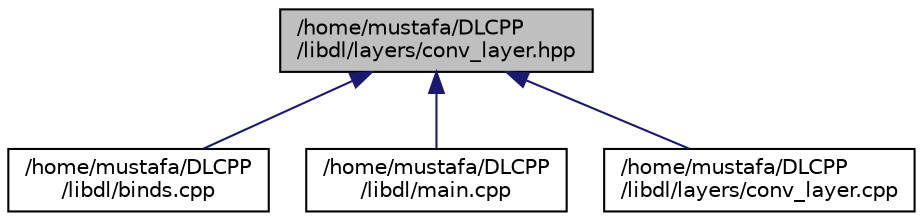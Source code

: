 digraph "/home/mustafa/DLCPP/libdl/layers/conv_layer.hpp"
{
 // LATEX_PDF_SIZE
  edge [fontname="Helvetica",fontsize="10",labelfontname="Helvetica",labelfontsize="10"];
  node [fontname="Helvetica",fontsize="10",shape=record];
  Node8 [label="/home/mustafa/DLCPP\l/libdl/layers/conv_layer.hpp",height=0.2,width=0.4,color="black", fillcolor="grey75", style="filled", fontcolor="black",tooltip=" "];
  Node8 -> Node9 [dir="back",color="midnightblue",fontsize="10",style="solid",fontname="Helvetica"];
  Node9 [label="/home/mustafa/DLCPP\l/libdl/binds.cpp",height=0.2,width=0.4,color="black", fillcolor="white", style="filled",URL="$binds_8cpp.html",tooltip=" "];
  Node8 -> Node10 [dir="back",color="midnightblue",fontsize="10",style="solid",fontname="Helvetica"];
  Node10 [label="/home/mustafa/DLCPP\l/libdl/main.cpp",height=0.2,width=0.4,color="black", fillcolor="white", style="filled",URL="$main_8cpp.html",tooltip=" "];
  Node8 -> Node11 [dir="back",color="midnightblue",fontsize="10",style="solid",fontname="Helvetica"];
  Node11 [label="/home/mustafa/DLCPP\l/libdl/layers/conv_layer.cpp",height=0.2,width=0.4,color="black", fillcolor="white", style="filled",URL="$conv__layer_8cpp.html",tooltip=" "];
}

